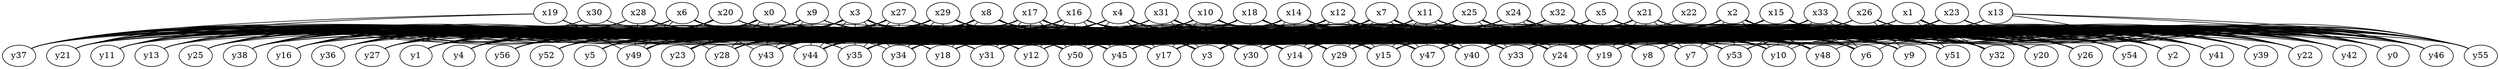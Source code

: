 strict graph grafo_34_57 {
	"x20";
	"x6";
	"x18";
	"x14";
	"x28";
	"x0";
	"x30";
	"x32";
	"x26";
	"x31";
	"x22";
	"x16";
	"x15";
	"x3";
	"x10";
	"x27";
	"x21";
	"x8";
	"x4";
	"x1";
	"x25";
	"x5";
	"x19";
	"x23";
	"x9";
	"x12";
	"x24";
	"x29";
	"x7";
	"x33";
	"x17";
	"x13";
	"x11";
	"x2";
	"y1";
	"y56";
	"y20";
	"y30";
	"y49";
	"y25";
	"y4";
	"y16";
	"y32";
	"y12";
	"y7";
	"y54";
	"y53";
	"y21";
	"y51";
	"y45";
	"y0";
	"y13";
	"y41";
	"y27";
	"y2";
	"y34";
	"y5";
	"y26";
	"y37";
	"y24";
	"y40";
	"y38";
	"y23";
	"y10";
	"y15";
	"y28";
	"y19";
	"y22";
	"y3";
	"y18";
	"y33";
	"y35";
	"y11";
	"y46";
	"y48";
	"y9";
	"y36";
	"y31";
	"y42";
	"y17";
	"y6";
	"y14";
	"y29";
	"y39";
	"y44";
	"y8";
	"y52";
	"y43";
	"y55";
	"y47";
	"y50";

	"x20" -- "y20";
	"x20" -- "y31";
	"x20" -- "y16";
	"x20" -- "y50";
	"x20" -- "y52";
	"x20" -- "y45";
	"x20" -- "y5";
	"x20" -- "y36";
	"x20" -- "y13";
	"x20" -- "y17";
	"x20" -- "y2";
	"x20" -- "y49";
	"x20" -- "y29";
	"x20" -- "y1";
	"x20" -- "y56";
	"x20" -- "y0";
	"x20" -- "y15";
	"x6" -- "y27";
	"x6" -- "y8";
	"x6" -- "y43";
	"x6" -- "y16";
	"x6" -- "y53";
	"x6" -- "y2";
	"x6" -- "y35";
	"x6" -- "y34";
	"x6" -- "y38";
	"x6" -- "y4";
	"x6" -- "y7";
	"x6" -- "y51";
	"x6" -- "y11";
	"x6" -- "y12";
	"x6" -- "y24";
	"x6" -- "y50";
	"x6" -- "y44";
	"x6" -- "y31";
	"x6" -- "y25";
	"x6" -- "y21";
	"x6" -- "y32";
	"x6" -- "y29";
	"x6" -- "y45";
	"x6" -- "y3";
	"x6" -- "y1";
	"x6" -- "y36";
	"x6" -- "y49";
	"x6" -- "y37";
	"x6" -- "y33";
	"x6" -- "y56";
	"x18" -- "y13";
	"x18" -- "y41";
	"x18" -- "y39";
	"x18" -- "y56";
	"x18" -- "y17";
	"x18" -- "y42";
	"x18" -- "y30";
	"x18" -- "y4";
	"x18" -- "y21";
	"x18" -- "y34";
	"x18" -- "y48";
	"x18" -- "y32";
	"x18" -- "y20";
	"x18" -- "y15";
	"x18" -- "y54";
	"x18" -- "y44";
	"x18" -- "y46";
	"x18" -- "y53";
	"x18" -- "y40";
	"x18" -- "y16";
	"x18" -- "y1";
	"x18" -- "y33";
	"x18" -- "y25";
	"x18" -- "y35";
	"x18" -- "y29";
	"x18" -- "y28";
	"x14" -- "y52";
	"x14" -- "y24";
	"x14" -- "y36";
	"x14" -- "y53";
	"x14" -- "y40";
	"x14" -- "y1";
	"x14" -- "y31";
	"x14" -- "y4";
	"x14" -- "y41";
	"x14" -- "y26";
	"x14" -- "y14";
	"x14" -- "y32";
	"x14" -- "y35";
	"x14" -- "y54";
	"x14" -- "y8";
	"x14" -- "y19";
	"x14" -- "y13";
	"x14" -- "y47";
	"x14" -- "y45";
	"x14" -- "y46";
	"x14" -- "y43";
	"x14" -- "y3";
	"x14" -- "y5";
	"x14" -- "y7";
	"x14" -- "y55";
	"x14" -- "y25";
	"x14" -- "y22";
	"x14" -- "y0";
	"x14" -- "y49";
	"x14" -- "y9";
	"x14" -- "y50";
	"x14" -- "y30";
	"x14" -- "y44";
	"x14" -- "y38";
	"x14" -- "y34";
	"x14" -- "y10";
	"x14" -- "y15";
	"x14" -- "y21";
	"x28" -- "y49";
	"x28" -- "y15";
	"x28" -- "y28";
	"x28" -- "y44";
	"x28" -- "y12";
	"x28" -- "y16";
	"x28" -- "y8";
	"x28" -- "y48";
	"x28" -- "y4";
	"x28" -- "y18";
	"x28" -- "y27";
	"x28" -- "y11";
	"x28" -- "y21";
	"x0" -- "y17";
	"x0" -- "y10";
	"x0" -- "y8";
	"x0" -- "y37";
	"x0" -- "y23";
	"x0" -- "y4";
	"x0" -- "y9";
	"x0" -- "y11";
	"x0" -- "y28";
	"x0" -- "y43";
	"x0" -- "y45";
	"x0" -- "y20";
	"x0" -- "y42";
	"x0" -- "y21";
	"x0" -- "y25";
	"x0" -- "y38";
	"x0" -- "y14";
	"x0" -- "y5";
	"x0" -- "y47";
	"x0" -- "y1";
	"x0" -- "y19";
	"x0" -- "y33";
	"x30" -- "y31";
	"x30" -- "y38";
	"x30" -- "y25";
	"x30" -- "y14";
	"x32" -- "y46";
	"x32" -- "y23";
	"x32" -- "y29";
	"x32" -- "y12";
	"x32" -- "y10";
	"x32" -- "y55";
	"x32" -- "y35";
	"x32" -- "y31";
	"x32" -- "y47";
	"x32" -- "y42";
	"x32" -- "y40";
	"x32" -- "y43";
	"x32" -- "y49";
	"x32" -- "y5";
	"x32" -- "y8";
	"x32" -- "y36";
	"x32" -- "y9";
	"x32" -- "y13";
	"x32" -- "y48";
	"x32" -- "y24";
	"x32" -- "y32";
	"x32" -- "y53";
	"x32" -- "y7";
	"x32" -- "y41";
	"x32" -- "y44";
	"x32" -- "y26";
	"x26" -- "y32";
	"x26" -- "y47";
	"x26" -- "y0";
	"x26" -- "y36";
	"x26" -- "y42";
	"x26" -- "y20";
	"x26" -- "y40";
	"x26" -- "y8";
	"x26" -- "y15";
	"x26" -- "y2";
	"x26" -- "y41";
	"x26" -- "y54";
	"x26" -- "y46";
	"x26" -- "y33";
	"x26" -- "y16";
	"x26" -- "y14";
	"x26" -- "y9";
	"x26" -- "y39";
	"x26" -- "y1";
	"x26" -- "y29";
	"x26" -- "y35";
	"x26" -- "y3";
	"x31" -- "y16";
	"x31" -- "y32";
	"x31" -- "y8";
	"x31" -- "y3";
	"x31" -- "y40";
	"x31" -- "y44";
	"x31" -- "y6";
	"x31" -- "y39";
	"x31" -- "y28";
	"x31" -- "y47";
	"x31" -- "y9";
	"x31" -- "y33";
	"x31" -- "y18";
	"x31" -- "y17";
	"x31" -- "y51";
	"x31" -- "y21";
	"x31" -- "y30";
	"x31" -- "y1";
	"x31" -- "y10";
	"x31" -- "y19";
	"x31" -- "y36";
	"x31" -- "y37";
	"x31" -- "y49";
	"x31" -- "y26";
	"x31" -- "y31";
	"x22" -- "y33";
	"x16" -- "y30";
	"x16" -- "y42";
	"x16" -- "y35";
	"x16" -- "y50";
	"x16" -- "y12";
	"x16" -- "y2";
	"x16" -- "y5";
	"x16" -- "y6";
	"x16" -- "y1";
	"x16" -- "y10";
	"x16" -- "y48";
	"x16" -- "y43";
	"x16" -- "y3";
	"x16" -- "y45";
	"x16" -- "y11";
	"x16" -- "y29";
	"x16" -- "y46";
	"x16" -- "y53";
	"x16" -- "y37";
	"x16" -- "y19";
	"x16" -- "y25";
	"x16" -- "y36";
	"x16" -- "y7";
	"x16" -- "y38";
	"x16" -- "y40";
	"x16" -- "y18";
	"x15" -- "y33";
	"x15" -- "y15";
	"x15" -- "y7";
	"x15" -- "y34";
	"x15" -- "y3";
	"x15" -- "y45";
	"x15" -- "y9";
	"x15" -- "y2";
	"x15" -- "y42";
	"x15" -- "y50";
	"x15" -- "y41";
	"x15" -- "y0";
	"x15" -- "y29";
	"x15" -- "y12";
	"x15" -- "y20";
	"x15" -- "y54";
	"x15" -- "y8";
	"x15" -- "y6";
	"x15" -- "y10";
	"x15" -- "y38";
	"x15" -- "y30";
	"x15" -- "y26";
	"x15" -- "y4";
	"x15" -- "y24";
	"x15" -- "y31";
	"x15" -- "y51";
	"x3" -- "y28";
	"x3" -- "y40";
	"x3" -- "y34";
	"x3" -- "y1";
	"x3" -- "y56";
	"x3" -- "y13";
	"x3" -- "y29";
	"x3" -- "y5";
	"x3" -- "y30";
	"x3" -- "y18";
	"x3" -- "y36";
	"x3" -- "y24";
	"x3" -- "y11";
	"x3" -- "y16";
	"x3" -- "y17";
	"x3" -- "y8";
	"x3" -- "y38";
	"x3" -- "y47";
	"x3" -- "y43";
	"x3" -- "y23";
	"x3" -- "y33";
	"x3" -- "y44";
	"x3" -- "y14";
	"x3" -- "y31";
	"x3" -- "y35";
	"x3" -- "y21";
	"x3" -- "y10";
	"x3" -- "y20";
	"x3" -- "y55";
	"x3" -- "y15";
	"x3" -- "y32";
	"x3" -- "y41";
	"x10" -- "y54";
	"x10" -- "y26";
	"x10" -- "y24";
	"x10" -- "y41";
	"x10" -- "y32";
	"x10" -- "y11";
	"x10" -- "y45";
	"x10" -- "y5";
	"x10" -- "y3";
	"x10" -- "y17";
	"x10" -- "y50";
	"x10" -- "y28";
	"x10" -- "y12";
	"x10" -- "y42";
	"x10" -- "y1";
	"x10" -- "y14";
	"x10" -- "y9";
	"x10" -- "y33";
	"x10" -- "y19";
	"x10" -- "y36";
	"x10" -- "y22";
	"x10" -- "y44";
	"x10" -- "y21";
	"x10" -- "y34";
	"x10" -- "y39";
	"x10" -- "y43";
	"x10" -- "y35";
	"x10" -- "y29";
	"x10" -- "y18";
	"x10" -- "y25";
	"x10" -- "y27";
	"x10" -- "y53";
	"x10" -- "y37";
	"x10" -- "y2";
	"x10" -- "y10";
	"x10" -- "y8";
	"x10" -- "y13";
	"x10" -- "y46";
	"x27" -- "y19";
	"x27" -- "y38";
	"x27" -- "y56";
	"x27" -- "y30";
	"x27" -- "y23";
	"x27" -- "y24";
	"x27" -- "y4";
	"x27" -- "y6";
	"x27" -- "y35";
	"x27" -- "y47";
	"x27" -- "y3";
	"x27" -- "y50";
	"x27" -- "y45";
	"x27" -- "y40";
	"x27" -- "y17";
	"x27" -- "y20";
	"x27" -- "y28";
	"x27" -- "y34";
	"x27" -- "y21";
	"x27" -- "y44";
	"x21" -- "y23";
	"x21" -- "y5";
	"x21" -- "y8";
	"x21" -- "y26";
	"x21" -- "y43";
	"x21" -- "y38";
	"x21" -- "y54";
	"x21" -- "y10";
	"x21" -- "y7";
	"x21" -- "y6";
	"x21" -- "y55";
	"x21" -- "y32";
	"x21" -- "y33";
	"x21" -- "y30";
	"x21" -- "y47";
	"x21" -- "y11";
	"x21" -- "y42";
	"x21" -- "y40";
	"x21" -- "y20";
	"x21" -- "y0";
	"x21" -- "y45";
	"x21" -- "y3";
	"x21" -- "y16";
	"x21" -- "y14";
	"x21" -- "y18";
	"x21" -- "y56";
	"x21" -- "y41";
	"x21" -- "y12";
	"x21" -- "y39";
	"x21" -- "y51";
	"x21" -- "y22";
	"x21" -- "y46";
	"x21" -- "y19";
	"x21" -- "y49";
	"x21" -- "y17";
	"x8" -- "y37";
	"x8" -- "y17";
	"x8" -- "y44";
	"x8" -- "y11";
	"x8" -- "y35";
	"x8" -- "y2";
	"x8" -- "y1";
	"x8" -- "y40";
	"x8" -- "y43";
	"x8" -- "y49";
	"x8" -- "y56";
	"x8" -- "y26";
	"x8" -- "y18";
	"x8" -- "y48";
	"x8" -- "y10";
	"x8" -- "y21";
	"x8" -- "y33";
	"x8" -- "y51";
	"x8" -- "y14";
	"x8" -- "y13";
	"x8" -- "y54";
	"x8" -- "y52";
	"x8" -- "y38";
	"x8" -- "y19";
	"x8" -- "y41";
	"x8" -- "y9";
	"x8" -- "y3";
	"x8" -- "y23";
	"x8" -- "y50";
	"x8" -- "y34";
	"x8" -- "y5";
	"x8" -- "y29";
	"x8" -- "y7";
	"x8" -- "y28";
	"x4" -- "y3";
	"x4" -- "y9";
	"x4" -- "y49";
	"x4" -- "y41";
	"x4" -- "y17";
	"x4" -- "y16";
	"x4" -- "y38";
	"x4" -- "y14";
	"x4" -- "y6";
	"x4" -- "y56";
	"x4" -- "y11";
	"x4" -- "y22";
	"x4" -- "y44";
	"x4" -- "y32";
	"x4" -- "y47";
	"x4" -- "y36";
	"x4" -- "y53";
	"x4" -- "y50";
	"x4" -- "y48";
	"x4" -- "y24";
	"x4" -- "y15";
	"x4" -- "y37";
	"x4" -- "y31";
	"x4" -- "y40";
	"x1" -- "y24";
	"x1" -- "y51";
	"x1" -- "y28";
	"x1" -- "y2";
	"x1" -- "y46";
	"x1" -- "y47";
	"x1" -- "y32";
	"x1" -- "y55";
	"x1" -- "y39";
	"x1" -- "y18";
	"x1" -- "y33";
	"x1" -- "y20";
	"x1" -- "y42";
	"x1" -- "y44";
	"x1" -- "y25";
	"x1" -- "y31";
	"x25" -- "y35";
	"x25" -- "y8";
	"x25" -- "y55";
	"x25" -- "y22";
	"x25" -- "y26";
	"x25" -- "y48";
	"x25" -- "y29";
	"x25" -- "y15";
	"x25" -- "y41";
	"x25" -- "y27";
	"x25" -- "y2";
	"x25" -- "y56";
	"x25" -- "y6";
	"x25" -- "y3";
	"x25" -- "y30";
	"x25" -- "y51";
	"x25" -- "y20";
	"x25" -- "y0";
	"x25" -- "y33";
	"x25" -- "y23";
	"x25" -- "y45";
	"x25" -- "y18";
	"x25" -- "y12";
	"x25" -- "y24";
	"x25" -- "y21";
	"x25" -- "y4";
	"x25" -- "y31";
	"x25" -- "y7";
	"x25" -- "y5";
	"x25" -- "y14";
	"x5" -- "y23";
	"x5" -- "y50";
	"x5" -- "y32";
	"x5" -- "y42";
	"x5" -- "y41";
	"x5" -- "y22";
	"x5" -- "y17";
	"x5" -- "y40";
	"x5" -- "y53";
	"x5" -- "y45";
	"x5" -- "y48";
	"x5" -- "y49";
	"x5" -- "y0";
	"x5" -- "y15";
	"x5" -- "y20";
	"x5" -- "y46";
	"x5" -- "y5";
	"x5" -- "y10";
	"x5" -- "y12";
	"x5" -- "y16";
	"x5" -- "y29";
	"x5" -- "y30";
	"x5" -- "y19";
	"x5" -- "y35";
	"x5" -- "y9";
	"x5" -- "y1";
	"x5" -- "y51";
	"x5" -- "y34";
	"x19" -- "y49";
	"x19" -- "y21";
	"x19" -- "y35";
	"x19" -- "y37";
	"x19" -- "y30";
	"x23" -- "y48";
	"x23" -- "y24";
	"x23" -- "y55";
	"x23" -- "y2";
	"x23" -- "y34";
	"x23" -- "y41";
	"x23" -- "y1";
	"x23" -- "y22";
	"x23" -- "y6";
	"x23" -- "y26";
	"x23" -- "y19";
	"x23" -- "y46";
	"x23" -- "y8";
	"x23" -- "y39";
	"x23" -- "y50";
	"x23" -- "y53";
	"x23" -- "y37";
	"x9" -- "y40";
	"x9" -- "y51";
	"x9" -- "y27";
	"x9" -- "y44";
	"x9" -- "y38";
	"x9" -- "y16";
	"x9" -- "y53";
	"x9" -- "y23";
	"x9" -- "y15";
	"x9" -- "y30";
	"x9" -- "y47";
	"x9" -- "y1";
	"x9" -- "y13";
	"x9" -- "y33";
	"x9" -- "y25";
	"x9" -- "y12";
	"x9" -- "y3";
	"x9" -- "y5";
	"x9" -- "y24";
	"x9" -- "y43";
	"x9" -- "y29";
	"x9" -- "y37";
	"x9" -- "y10";
	"x9" -- "y6";
	"x12" -- "y15";
	"x12" -- "y18";
	"x12" -- "y48";
	"x12" -- "y4";
	"x12" -- "y21";
	"x12" -- "y42";
	"x12" -- "y32";
	"x12" -- "y49";
	"x12" -- "y16";
	"x12" -- "y1";
	"x12" -- "y5";
	"x12" -- "y47";
	"x12" -- "y27";
	"x12" -- "y39";
	"x12" -- "y43";
	"x12" -- "y9";
	"x12" -- "y17";
	"x12" -- "y14";
	"x12" -- "y28";
	"x12" -- "y31";
	"x12" -- "y55";
	"x12" -- "y50";
	"x12" -- "y7";
	"x12" -- "y26";
	"x12" -- "y2";
	"x12" -- "y19";
	"x12" -- "y10";
	"x12" -- "y30";
	"x12" -- "y34";
	"x12" -- "y41";
	"x12" -- "y56";
	"x12" -- "y3";
	"x12" -- "y0";
	"x12" -- "y51";
	"x12" -- "y37";
	"x12" -- "y44";
	"x24" -- "y24";
	"x24" -- "y20";
	"x24" -- "y54";
	"x24" -- "y33";
	"x24" -- "y19";
	"x24" -- "y11";
	"x24" -- "y45";
	"x24" -- "y14";
	"x24" -- "y43";
	"x24" -- "y29";
	"x24" -- "y49";
	"x24" -- "y22";
	"x24" -- "y46";
	"x24" -- "y44";
	"x29" -- "y5";
	"x29" -- "y15";
	"x29" -- "y50";
	"x29" -- "y47";
	"x29" -- "y33";
	"x29" -- "y21";
	"x29" -- "y12";
	"x29" -- "y27";
	"x29" -- "y14";
	"x29" -- "y23";
	"x29" -- "y18";
	"x29" -- "y11";
	"x29" -- "y44";
	"x29" -- "y20";
	"x29" -- "y49";
	"x29" -- "y53";
	"x29" -- "y24";
	"x29" -- "y40";
	"x29" -- "y16";
	"x29" -- "y43";
	"x29" -- "y7";
	"x29" -- "y36";
	"x29" -- "y6";
	"x29" -- "y19";
	"x29" -- "y46";
	"x29" -- "y30";
	"x29" -- "y45";
	"x29" -- "y4";
	"x29" -- "y34";
	"x29" -- "y13";
	"x29" -- "y37";
	"x29" -- "y3";
	"x29" -- "y8";
	"x29" -- "y22";
	"x29" -- "y1";
	"x29" -- "y35";
	"x29" -- "y10";
	"x7" -- "y39";
	"x7" -- "y12";
	"x7" -- "y23";
	"x7" -- "y2";
	"x7" -- "y38";
	"x7" -- "y4";
	"x7" -- "y46";
	"x7" -- "y22";
	"x7" -- "y11";
	"x7" -- "y0";
	"x7" -- "y35";
	"x7" -- "y3";
	"x7" -- "y17";
	"x7" -- "y47";
	"x7" -- "y40";
	"x7" -- "y56";
	"x7" -- "y54";
	"x7" -- "y28";
	"x7" -- "y49";
	"x7" -- "y30";
	"x7" -- "y25";
	"x7" -- "y29";
	"x7" -- "y14";
	"x7" -- "y24";
	"x7" -- "y32";
	"x7" -- "y43";
	"x7" -- "y20";
	"x7" -- "y44";
	"x7" -- "y31";
	"x7" -- "y27";
	"x7" -- "y10";
	"x7" -- "y9";
	"x7" -- "y8";
	"x7" -- "y19";
	"x7" -- "y33";
	"x33" -- "y55";
	"x33" -- "y53";
	"x33" -- "y46";
	"x33" -- "y40";
	"x33" -- "y17";
	"x33" -- "y8";
	"x33" -- "y14";
	"x33" -- "y21";
	"x33" -- "y51";
	"x33" -- "y0";
	"x33" -- "y47";
	"x33" -- "y30";
	"x33" -- "y45";
	"x33" -- "y6";
	"x33" -- "y19";
	"x33" -- "y20";
	"x33" -- "y10";
	"x33" -- "y50";
	"x17" -- "y2";
	"x17" -- "y38";
	"x17" -- "y25";
	"x17" -- "y20";
	"x17" -- "y44";
	"x17" -- "y35";
	"x17" -- "y28";
	"x17" -- "y31";
	"x17" -- "y37";
	"x17" -- "y47";
	"x17" -- "y52";
	"x17" -- "y12";
	"x17" -- "y40";
	"x17" -- "y23";
	"x17" -- "y50";
	"x17" -- "y34";
	"x17" -- "y54";
	"x17" -- "y33";
	"x17" -- "y51";
	"x17" -- "y46";
	"x17" -- "y13";
	"x17" -- "y43";
	"x17" -- "y1";
	"x17" -- "y3";
	"x17" -- "y39";
	"x17" -- "y49";
	"x17" -- "y5";
	"x17" -- "y26";
	"x17" -- "y53";
	"x17" -- "y45";
	"x17" -- "y19";
	"x13" -- "y53";
	"x13" -- "y55";
	"x13" -- "y46";
	"x13" -- "y52";
	"x13" -- "y15";
	"x13" -- "y2";
	"x13" -- "y10";
	"x11" -- "y30";
	"x11" -- "y44";
	"x11" -- "y14";
	"x11" -- "y41";
	"x11" -- "y54";
	"x11" -- "y31";
	"x11" -- "y56";
	"x11" -- "y34";
	"x11" -- "y39";
	"x11" -- "y18";
	"x11" -- "y29";
	"x11" -- "y17";
	"x11" -- "y7";
	"x11" -- "y10";
	"x11" -- "y2";
	"x11" -- "y0";
	"x11" -- "y3";
	"x11" -- "y50";
	"x11" -- "y35";
	"x11" -- "y24";
	"x11" -- "y1";
	"x11" -- "y45";
	"x11" -- "y4";
	"x11" -- "y28";
	"x11" -- "y15";
	"x11" -- "y22";
	"x11" -- "y47";
	"x11" -- "y49";
	"x11" -- "y40";
	"x2" -- "y43";
	"x2" -- "y20";
	"x2" -- "y40";
	"x2" -- "y6";
	"x2" -- "y38";
	"x2" -- "y9";
	"x2" -- "y33";
	"x2" -- "y32";
	"x2" -- "y42";
	"x2" -- "y27";
	"x2" -- "y22";
	"x2" -- "y7";
	"x2" -- "y44";
	"x2" -- "y10";
	"x2" -- "y48";
	"x2" -- "y28";
	"x2" -- "y3";
	"x2" -- "y53";
	"x2" -- "y2";
	"x2" -- "y19";
	"x2" -- "y17";
}
